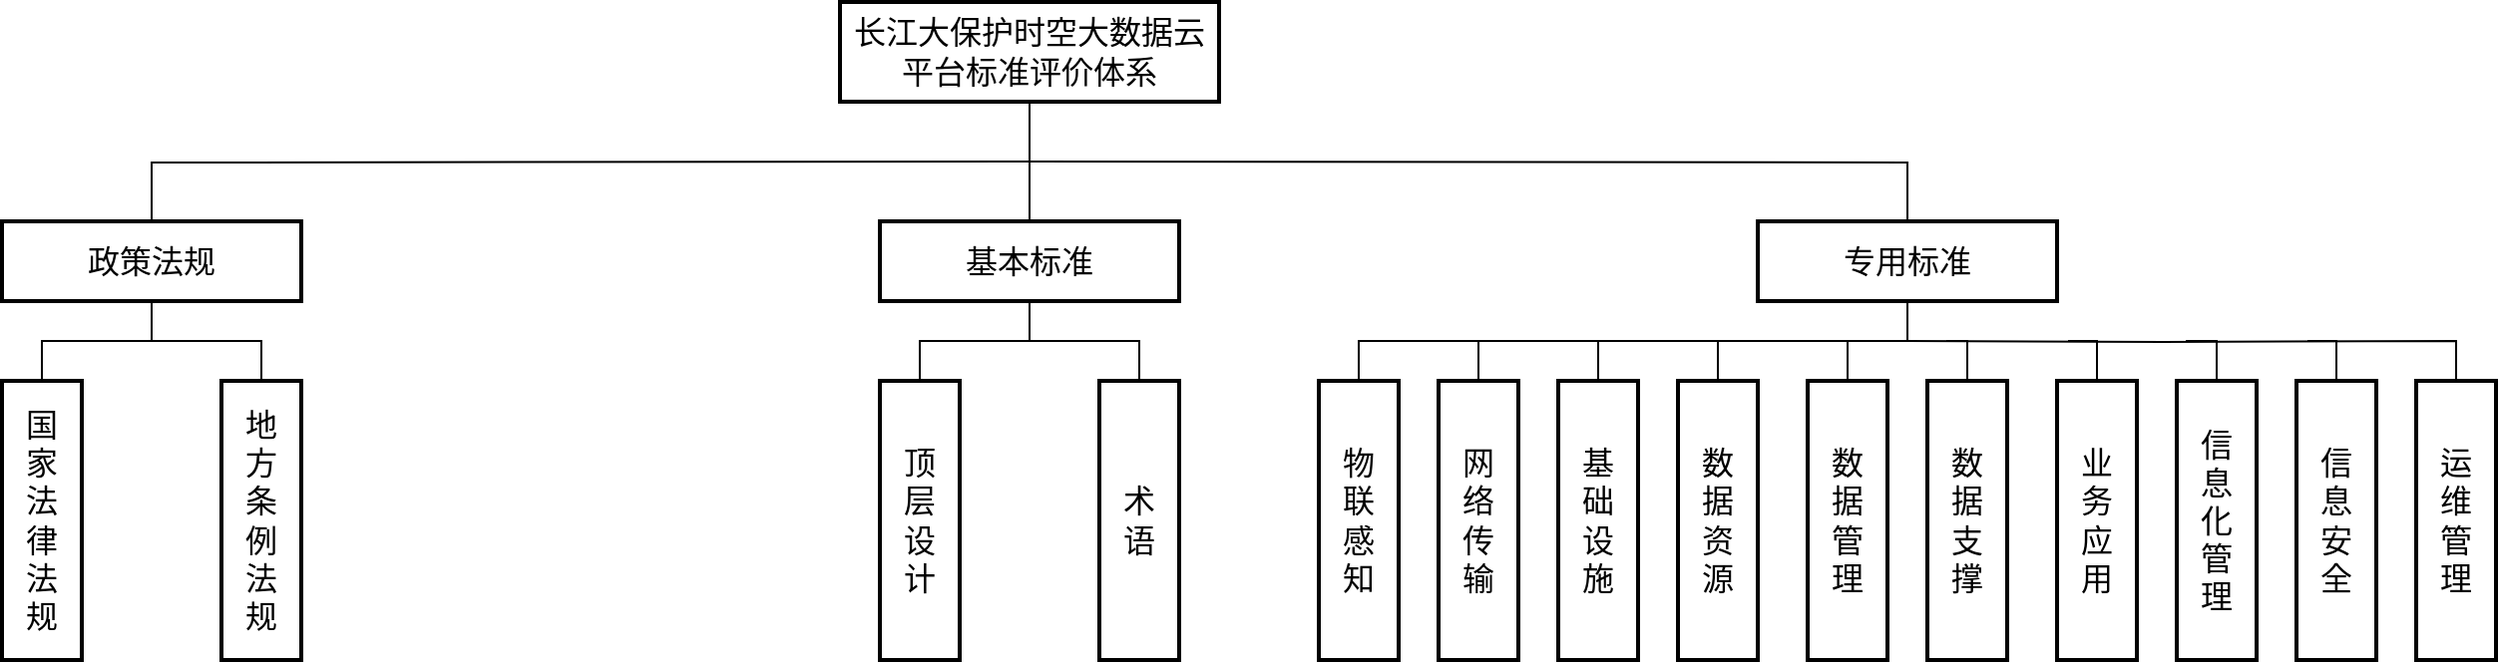 <mxfile version="14.0.1" type="github">
  <diagram id="HiBDdGsCSCRJGu46grBK" name="Page-1">
    <mxGraphModel dx="1422" dy="794" grid="0" gridSize="10" guides="1" tooltips="1" connect="1" arrows="1" fold="1" page="1" pageScale="1" pageWidth="2339" pageHeight="3300" math="0" shadow="0">
      <root>
        <mxCell id="0" />
        <mxCell id="1" parent="0" />
        <mxCell id="S3rpVL0ol9uyRELOdvoU-9" style="edgeStyle=none;rounded=0;orthogonalLoop=1;jettySize=auto;html=1;entryX=0.5;entryY=0;entryDx=0;entryDy=0;endArrow=none;endFill=0;fontFamily=宋体;" edge="1" parent="1" source="AeAEH1RDBEVZbLD5PtsE-5" target="S3rpVL0ol9uyRELOdvoU-7">
          <mxGeometry relative="1" as="geometry" />
        </mxCell>
        <mxCell id="S3rpVL0ol9uyRELOdvoU-10" style="edgeStyle=orthogonalEdgeStyle;rounded=0;orthogonalLoop=1;jettySize=auto;html=1;entryX=0.5;entryY=0;entryDx=0;entryDy=0;endArrow=none;endFill=0;fontFamily=宋体;" edge="1" parent="1" target="S3rpVL0ol9uyRELOdvoU-6">
          <mxGeometry relative="1" as="geometry">
            <mxPoint x="625" y="200" as="sourcePoint" />
          </mxGeometry>
        </mxCell>
        <mxCell id="S3rpVL0ol9uyRELOdvoU-11" style="edgeStyle=orthogonalEdgeStyle;rounded=0;orthogonalLoop=1;jettySize=auto;html=1;entryX=0.5;entryY=0;entryDx=0;entryDy=0;endArrow=none;endFill=0;fontFamily=宋体;" edge="1" parent="1" target="S3rpVL0ol9uyRELOdvoU-8">
          <mxGeometry relative="1" as="geometry">
            <mxPoint x="625" y="200" as="sourcePoint" />
          </mxGeometry>
        </mxCell>
        <mxCell id="AeAEH1RDBEVZbLD5PtsE-5" value="长江大保护时空大数据云平台标准评价体系" style="rounded=0;whiteSpace=wrap;html=1;fontSize=16;fontFamily=宋体;strokeWidth=2;" parent="1" vertex="1">
          <mxGeometry x="530" y="120" width="190" height="50" as="geometry" />
        </mxCell>
        <mxCell id="S3rpVL0ol9uyRELOdvoU-16" style="edgeStyle=orthogonalEdgeStyle;rounded=0;orthogonalLoop=1;jettySize=auto;html=1;entryX=0.5;entryY=0;entryDx=0;entryDy=0;endArrow=none;endFill=0;fontFamily=宋体;" edge="1" parent="1" source="S3rpVL0ol9uyRELOdvoU-6" target="S3rpVL0ol9uyRELOdvoU-12">
          <mxGeometry relative="1" as="geometry" />
        </mxCell>
        <mxCell id="S3rpVL0ol9uyRELOdvoU-17" style="edgeStyle=orthogonalEdgeStyle;rounded=0;orthogonalLoop=1;jettySize=auto;html=1;entryX=0.5;entryY=0;entryDx=0;entryDy=0;endArrow=none;endFill=0;fontFamily=宋体;" edge="1" parent="1" source="S3rpVL0ol9uyRELOdvoU-6" target="S3rpVL0ol9uyRELOdvoU-15">
          <mxGeometry relative="1" as="geometry" />
        </mxCell>
        <mxCell id="S3rpVL0ol9uyRELOdvoU-6" value="政策法规" style="rounded=0;whiteSpace=wrap;html=1;fontSize=16;fontFamily=宋体;strokeWidth=2;" vertex="1" parent="1">
          <mxGeometry x="110" y="230" width="150" height="40" as="geometry" />
        </mxCell>
        <mxCell id="S3rpVL0ol9uyRELOdvoU-21" style="edgeStyle=orthogonalEdgeStyle;rounded=0;orthogonalLoop=1;jettySize=auto;html=1;entryX=0.5;entryY=0;entryDx=0;entryDy=0;endArrow=none;endFill=0;fontFamily=宋体;" edge="1" parent="1" source="S3rpVL0ol9uyRELOdvoU-7" target="S3rpVL0ol9uyRELOdvoU-18">
          <mxGeometry relative="1" as="geometry" />
        </mxCell>
        <mxCell id="S3rpVL0ol9uyRELOdvoU-22" style="edgeStyle=orthogonalEdgeStyle;rounded=0;orthogonalLoop=1;jettySize=auto;html=1;entryX=0.5;entryY=0;entryDx=0;entryDy=0;endArrow=none;endFill=0;fontFamily=宋体;" edge="1" parent="1" source="S3rpVL0ol9uyRELOdvoU-7" target="S3rpVL0ol9uyRELOdvoU-19">
          <mxGeometry relative="1" as="geometry" />
        </mxCell>
        <mxCell id="S3rpVL0ol9uyRELOdvoU-7" value="基本标准" style="rounded=0;whiteSpace=wrap;html=1;fontSize=16;fontFamily=宋体;strokeWidth=2;" vertex="1" parent="1">
          <mxGeometry x="550" y="230" width="150" height="40" as="geometry" />
        </mxCell>
        <mxCell id="S3rpVL0ol9uyRELOdvoU-33" style="edgeStyle=orthogonalEdgeStyle;rounded=0;orthogonalLoop=1;jettySize=auto;html=1;entryX=0.5;entryY=0;entryDx=0;entryDy=0;endArrow=none;endFill=0;exitX=0.5;exitY=1;exitDx=0;exitDy=0;" edge="1" parent="1" source="S3rpVL0ol9uyRELOdvoU-8" target="S3rpVL0ol9uyRELOdvoU-23">
          <mxGeometry relative="1" as="geometry" />
        </mxCell>
        <mxCell id="S3rpVL0ol9uyRELOdvoU-34" style="edgeStyle=orthogonalEdgeStyle;rounded=0;orthogonalLoop=1;jettySize=auto;html=1;entryX=0.5;entryY=0;entryDx=0;entryDy=0;endArrow=none;endFill=0;" edge="1" parent="1" target="S3rpVL0ol9uyRELOdvoU-24">
          <mxGeometry relative="1" as="geometry">
            <mxPoint x="877" y="290" as="sourcePoint" />
          </mxGeometry>
        </mxCell>
        <mxCell id="S3rpVL0ol9uyRELOdvoU-42" style="edgeStyle=orthogonalEdgeStyle;rounded=0;orthogonalLoop=1;jettySize=auto;html=1;entryX=0.5;entryY=0;entryDx=0;entryDy=0;endArrow=none;endFill=0;" edge="1" parent="1" target="S3rpVL0ol9uyRELOdvoU-32">
          <mxGeometry relative="1" as="geometry">
            <mxPoint x="1065" y="290" as="sourcePoint" />
          </mxGeometry>
        </mxCell>
        <mxCell id="S3rpVL0ol9uyRELOdvoU-8" value="专用标准" style="rounded=0;whiteSpace=wrap;html=1;fontSize=16;fontFamily=宋体;strokeWidth=2;" vertex="1" parent="1">
          <mxGeometry x="990" y="230" width="150" height="40" as="geometry" />
        </mxCell>
        <mxCell id="S3rpVL0ol9uyRELOdvoU-12" value="国&lt;br&gt;家&lt;br&gt;法&lt;br&gt;律&lt;br&gt;法&lt;br&gt;规" style="rounded=0;whiteSpace=wrap;html=1;fontSize=16;fontFamily=宋体;strokeWidth=2;rotation=0;verticalAlign=middle;labelPosition=center;verticalLabelPosition=middle;align=center;" vertex="1" parent="1">
          <mxGeometry x="110" y="310" width="40" height="140" as="geometry" />
        </mxCell>
        <mxCell id="S3rpVL0ol9uyRELOdvoU-15" value="地&lt;br&gt;方&lt;br&gt;条&lt;br&gt;例&lt;br&gt;法&lt;br&gt;规" style="rounded=0;whiteSpace=wrap;html=1;fontSize=16;fontFamily=宋体;strokeWidth=2;rotation=0;verticalAlign=middle;labelPosition=center;verticalLabelPosition=middle;align=center;" vertex="1" parent="1">
          <mxGeometry x="220" y="310" width="40" height="140" as="geometry" />
        </mxCell>
        <mxCell id="S3rpVL0ol9uyRELOdvoU-18" value="顶&lt;br&gt;层&lt;br&gt;设&lt;br&gt;计" style="rounded=0;whiteSpace=wrap;html=1;fontSize=16;fontFamily=宋体;strokeWidth=2;rotation=0;verticalAlign=middle;labelPosition=center;verticalLabelPosition=middle;align=center;" vertex="1" parent="1">
          <mxGeometry x="550" y="310" width="40" height="140" as="geometry" />
        </mxCell>
        <mxCell id="S3rpVL0ol9uyRELOdvoU-19" value="术&lt;br&gt;语" style="rounded=0;whiteSpace=wrap;html=1;fontSize=16;fontFamily=宋体;strokeWidth=2;rotation=0;verticalAlign=middle;labelPosition=center;verticalLabelPosition=middle;align=center;" vertex="1" parent="1">
          <mxGeometry x="660" y="310" width="40" height="140" as="geometry" />
        </mxCell>
        <mxCell id="S3rpVL0ol9uyRELOdvoU-23" value="物&lt;br&gt;联&lt;br&gt;感&lt;br&gt;知" style="rounded=0;whiteSpace=wrap;html=1;fontSize=16;fontFamily=宋体;strokeWidth=2;rotation=0;verticalAlign=middle;labelPosition=center;verticalLabelPosition=middle;align=center;" vertex="1" parent="1">
          <mxGeometry x="770" y="310" width="40" height="140" as="geometry" />
        </mxCell>
        <mxCell id="S3rpVL0ol9uyRELOdvoU-24" value="网&lt;br&gt;络&lt;br&gt;传&lt;br&gt;输" style="rounded=0;whiteSpace=wrap;html=1;fontSize=16;fontFamily=宋体;strokeWidth=2;rotation=0;verticalAlign=middle;labelPosition=center;verticalLabelPosition=middle;align=center;" vertex="1" parent="1">
          <mxGeometry x="830" y="310" width="40" height="140" as="geometry" />
        </mxCell>
        <mxCell id="S3rpVL0ol9uyRELOdvoU-37" style="edgeStyle=orthogonalEdgeStyle;rounded=0;orthogonalLoop=1;jettySize=auto;html=1;endArrow=none;endFill=0;" edge="1" parent="1" source="S3rpVL0ol9uyRELOdvoU-25">
          <mxGeometry relative="1" as="geometry">
            <mxPoint x="919" y="290" as="targetPoint" />
          </mxGeometry>
        </mxCell>
        <mxCell id="S3rpVL0ol9uyRELOdvoU-25" value="基&lt;br&gt;础&lt;br&gt;设&lt;br&gt;施" style="rounded=0;whiteSpace=wrap;html=1;fontSize=16;fontFamily=宋体;strokeWidth=2;rotation=0;verticalAlign=middle;labelPosition=center;verticalLabelPosition=middle;align=center;" vertex="1" parent="1">
          <mxGeometry x="890" y="310" width="40" height="140" as="geometry" />
        </mxCell>
        <mxCell id="S3rpVL0ol9uyRELOdvoU-40" style="edgeStyle=orthogonalEdgeStyle;rounded=0;orthogonalLoop=1;jettySize=auto;html=1;endArrow=none;endFill=0;" edge="1" parent="1" source="S3rpVL0ol9uyRELOdvoU-26">
          <mxGeometry relative="1" as="geometry">
            <mxPoint x="982" y="290" as="targetPoint" />
          </mxGeometry>
        </mxCell>
        <mxCell id="S3rpVL0ol9uyRELOdvoU-26" value="数&lt;br&gt;据&lt;br&gt;资&lt;br&gt;源" style="rounded=0;whiteSpace=wrap;html=1;fontSize=16;fontFamily=宋体;strokeWidth=2;rotation=0;verticalAlign=middle;labelPosition=center;verticalLabelPosition=middle;align=center;" vertex="1" parent="1">
          <mxGeometry x="950" y="310" width="40" height="140" as="geometry" />
        </mxCell>
        <mxCell id="S3rpVL0ol9uyRELOdvoU-41" style="edgeStyle=orthogonalEdgeStyle;rounded=0;orthogonalLoop=1;jettySize=auto;html=1;endArrow=none;endFill=0;" edge="1" parent="1" source="S3rpVL0ol9uyRELOdvoU-27">
          <mxGeometry relative="1" as="geometry">
            <mxPoint x="1044" y="290" as="targetPoint" />
          </mxGeometry>
        </mxCell>
        <mxCell id="S3rpVL0ol9uyRELOdvoU-27" value="数&lt;br&gt;据&lt;br&gt;管&lt;br&gt;理" style="rounded=0;whiteSpace=wrap;html=1;fontSize=16;fontFamily=宋体;strokeWidth=2;rotation=0;verticalAlign=middle;labelPosition=center;verticalLabelPosition=middle;align=center;" vertex="1" parent="1">
          <mxGeometry x="1015" y="310" width="40" height="140" as="geometry" />
        </mxCell>
        <mxCell id="S3rpVL0ol9uyRELOdvoU-54" style="edgeStyle=orthogonalEdgeStyle;rounded=0;orthogonalLoop=1;jettySize=auto;html=1;endArrow=none;endFill=0;" edge="1" parent="1" source="S3rpVL0ol9uyRELOdvoU-28">
          <mxGeometry relative="1" as="geometry">
            <mxPoint x="1084" y="290" as="targetPoint" />
          </mxGeometry>
        </mxCell>
        <mxCell id="S3rpVL0ol9uyRELOdvoU-28" value="数&lt;br&gt;据&lt;br&gt;支&lt;br&gt;撑" style="rounded=0;whiteSpace=wrap;html=1;fontSize=16;fontFamily=宋体;strokeWidth=2;rotation=0;verticalAlign=middle;labelPosition=center;verticalLabelPosition=middle;align=center;" vertex="1" parent="1">
          <mxGeometry x="1075" y="310" width="40" height="140" as="geometry" />
        </mxCell>
        <mxCell id="S3rpVL0ol9uyRELOdvoU-53" style="edgeStyle=orthogonalEdgeStyle;rounded=0;orthogonalLoop=1;jettySize=auto;html=1;endArrow=none;endFill=0;" edge="1" parent="1" source="S3rpVL0ol9uyRELOdvoU-29">
          <mxGeometry relative="1" as="geometry">
            <mxPoint x="1145" y="290" as="targetPoint" />
          </mxGeometry>
        </mxCell>
        <mxCell id="S3rpVL0ol9uyRELOdvoU-29" value="业&lt;br&gt;务&lt;br&gt;应&lt;br&gt;用" style="rounded=0;whiteSpace=wrap;html=1;fontSize=16;fontFamily=宋体;strokeWidth=2;rotation=0;verticalAlign=middle;labelPosition=center;verticalLabelPosition=middle;align=center;" vertex="1" parent="1">
          <mxGeometry x="1140" y="310" width="40" height="140" as="geometry" />
        </mxCell>
        <mxCell id="S3rpVL0ol9uyRELOdvoU-52" style="edgeStyle=orthogonalEdgeStyle;rounded=0;orthogonalLoop=1;jettySize=auto;html=1;endArrow=none;endFill=0;" edge="1" parent="1" source="S3rpVL0ol9uyRELOdvoU-30">
          <mxGeometry relative="1" as="geometry">
            <mxPoint x="1204" y="290" as="targetPoint" />
          </mxGeometry>
        </mxCell>
        <mxCell id="S3rpVL0ol9uyRELOdvoU-30" value="信&lt;br&gt;息&lt;br&gt;化&lt;br&gt;管&lt;br&gt;理" style="rounded=0;whiteSpace=wrap;html=1;fontSize=16;fontFamily=宋体;strokeWidth=2;rotation=0;verticalAlign=middle;labelPosition=center;verticalLabelPosition=middle;align=center;" vertex="1" parent="1">
          <mxGeometry x="1200" y="310" width="40" height="140" as="geometry" />
        </mxCell>
        <mxCell id="S3rpVL0ol9uyRELOdvoU-49" style="edgeStyle=orthogonalEdgeStyle;rounded=0;orthogonalLoop=1;jettySize=auto;html=1;endArrow=none;endFill=0;" edge="1" parent="1" source="S3rpVL0ol9uyRELOdvoU-31">
          <mxGeometry relative="1" as="geometry">
            <mxPoint x="1265" y="290" as="targetPoint" />
          </mxGeometry>
        </mxCell>
        <mxCell id="S3rpVL0ol9uyRELOdvoU-31" value="信&lt;br&gt;息&lt;br&gt;安&lt;br&gt;全" style="rounded=0;whiteSpace=wrap;html=1;fontSize=16;fontFamily=宋体;strokeWidth=2;rotation=0;verticalAlign=middle;labelPosition=center;verticalLabelPosition=middle;align=center;" vertex="1" parent="1">
          <mxGeometry x="1260" y="310" width="40" height="140" as="geometry" />
        </mxCell>
        <mxCell id="S3rpVL0ol9uyRELOdvoU-32" value="运&lt;br&gt;维&lt;br&gt;管&lt;br&gt;理" style="rounded=0;whiteSpace=wrap;html=1;fontSize=16;fontFamily=宋体;strokeWidth=2;rotation=0;verticalAlign=middle;labelPosition=center;verticalLabelPosition=middle;align=center;" vertex="1" parent="1">
          <mxGeometry x="1320" y="310" width="40" height="140" as="geometry" />
        </mxCell>
      </root>
    </mxGraphModel>
  </diagram>
</mxfile>

